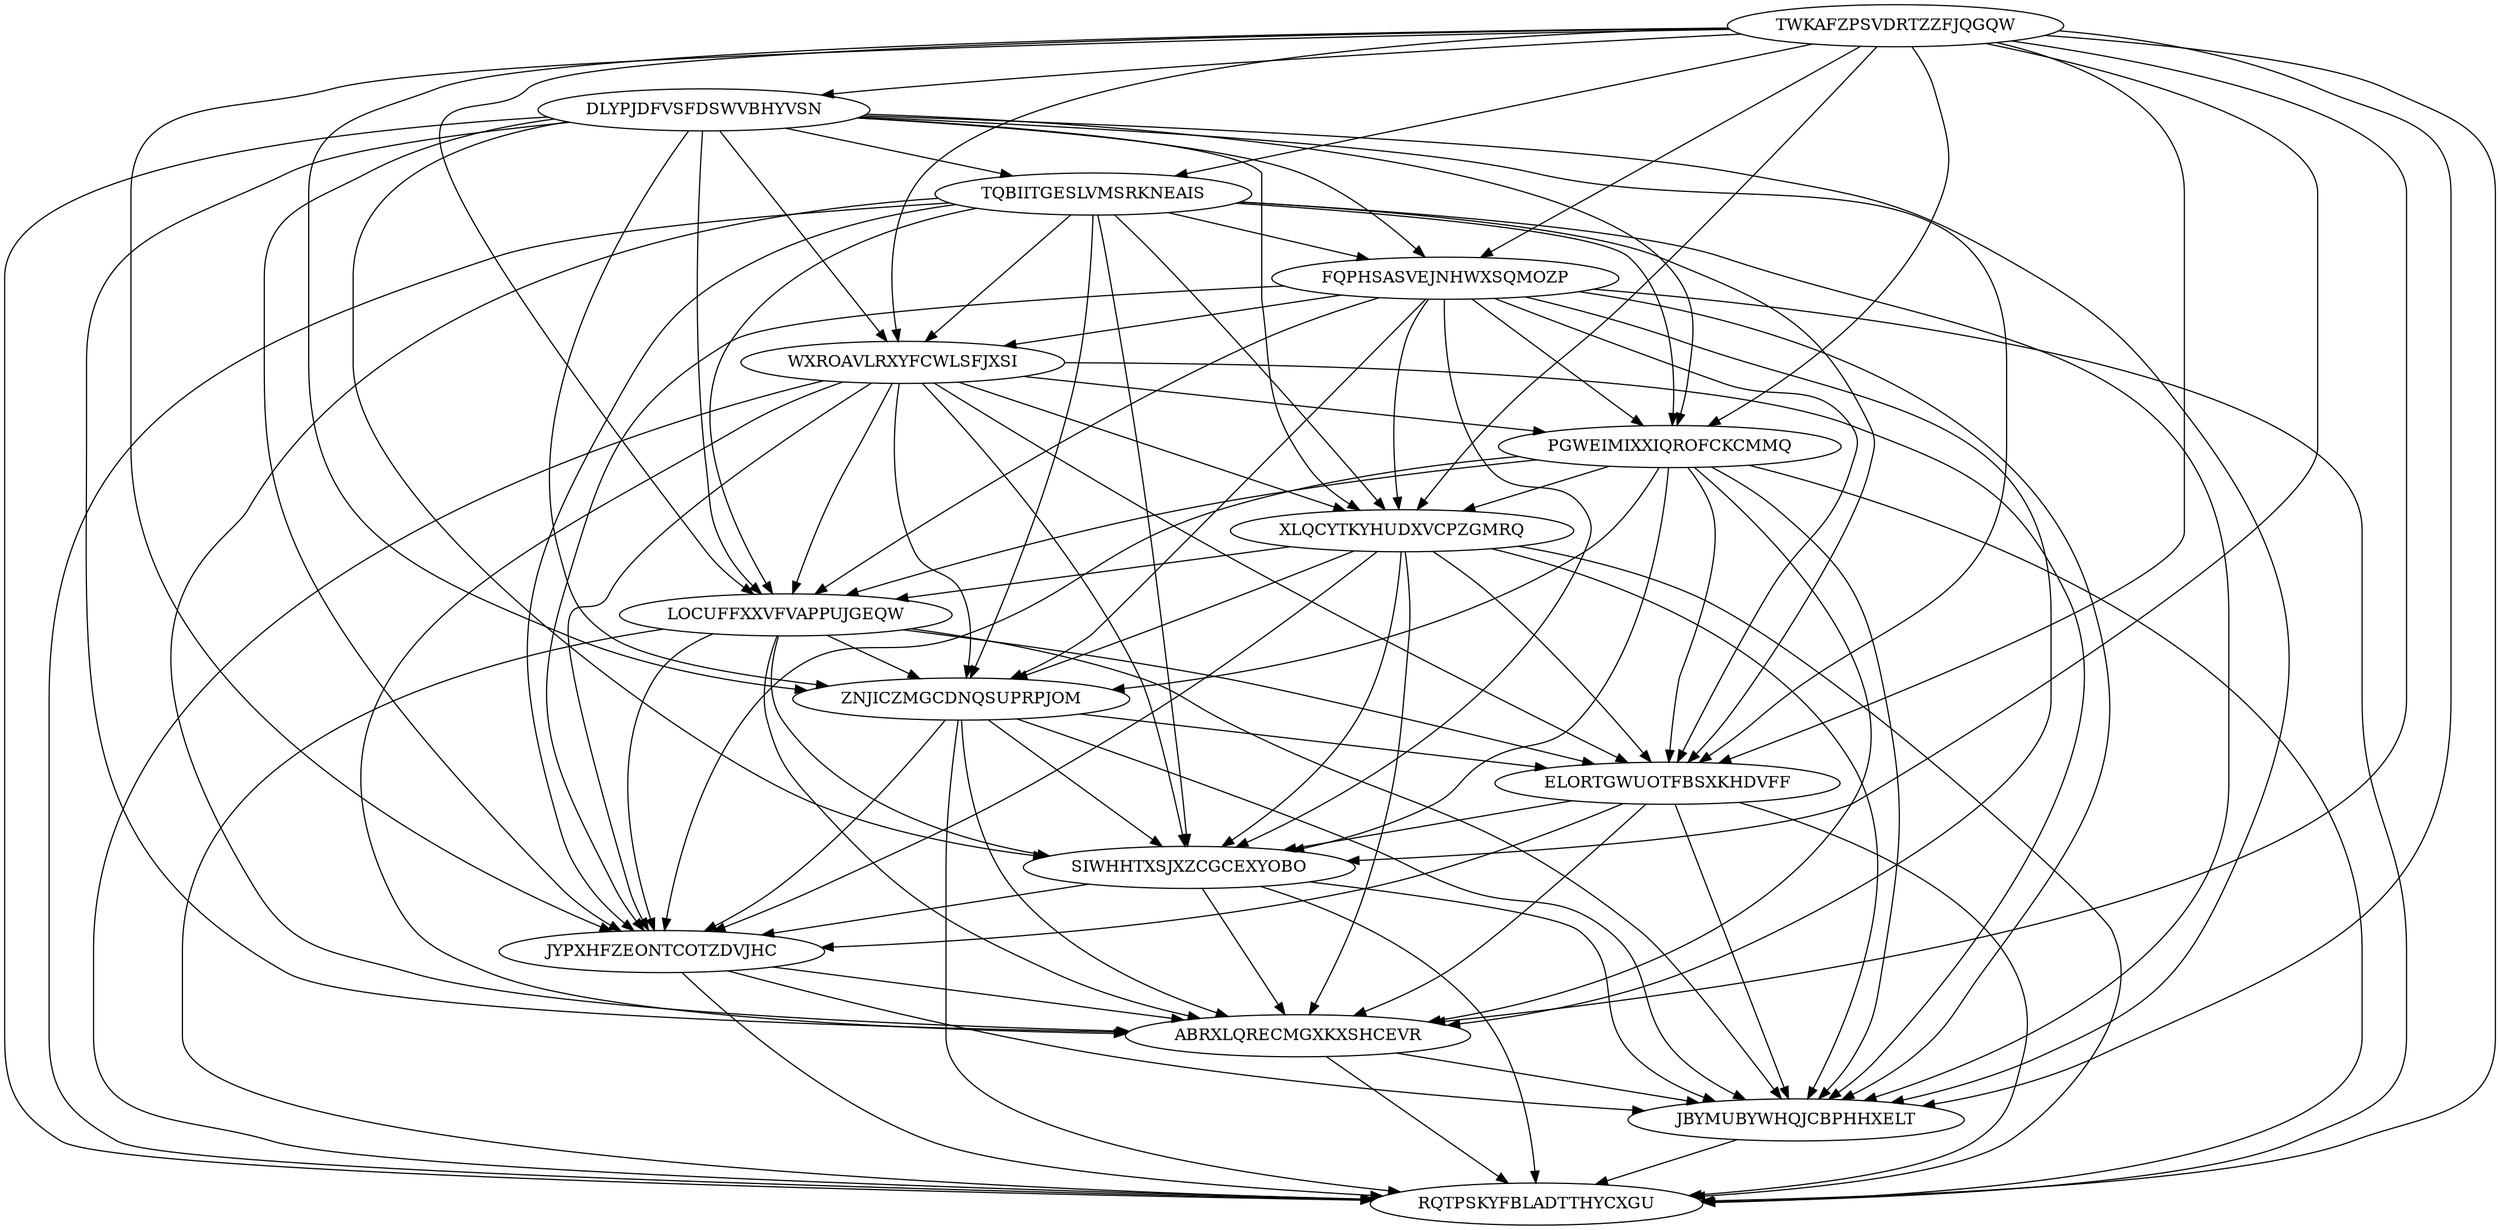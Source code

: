 digraph N15M105 {
	TWKAFZPSVDRTZZFJQGQW	[Weight=12];
	DLYPJDFVSFDSWVBHYVSN	[Weight=16];
	TQBIITGESLVMSRKNEAIS	[Weight=16];
	FQPHSASVEJNHWXSQMOZP	[Weight=19];
	WXROAVLRXYFCWLSFJXSI	[Weight=13];
	PGWEIMIXXIQROFCKCMMQ	[Weight=14];
	XLQCYTKYHUDXVCPZGMRQ	[Weight=17];
	LOCUFFXXVFVAPPUJGEQW	[Weight=20];
	ZNJICZMGCDNQSUPRPJOM	[Weight=17];
	ELORTGWUOTFBSXKHDVFF	[Weight=16];
	SIWHHTXSJXZCGCEXYOBO	[Weight=12];
	JYPXHFZEONTCOTZDVJHC	[Weight=16];
	ABRXLQRECMGXKXSHCEVR	[Weight=14];
	JBYMUBYWHQJCBPHHXELT	[Weight=10];
	RQTPSKYFBLADTTHYCXGU	[Weight=17];
	FQPHSASVEJNHWXSQMOZP -> ELORTGWUOTFBSXKHDVFF [Weight=19];
	XLQCYTKYHUDXVCPZGMRQ -> LOCUFFXXVFVAPPUJGEQW [Weight=16];
	ELORTGWUOTFBSXKHDVFF -> JBYMUBYWHQJCBPHHXELT [Weight=11];
	TQBIITGESLVMSRKNEAIS -> XLQCYTKYHUDXVCPZGMRQ [Weight=16];
	WXROAVLRXYFCWLSFJXSI -> LOCUFFXXVFVAPPUJGEQW [Weight=12];
	ZNJICZMGCDNQSUPRPJOM -> RQTPSKYFBLADTTHYCXGU [Weight=12];
	DLYPJDFVSFDSWVBHYVSN -> PGWEIMIXXIQROFCKCMMQ [Weight=11];
	WXROAVLRXYFCWLSFJXSI -> ABRXLQRECMGXKXSHCEVR [Weight=19];
	JYPXHFZEONTCOTZDVJHC -> ABRXLQRECMGXKXSHCEVR [Weight=18];
	LOCUFFXXVFVAPPUJGEQW -> RQTPSKYFBLADTTHYCXGU [Weight=19];
	PGWEIMIXXIQROFCKCMMQ -> ABRXLQRECMGXKXSHCEVR [Weight=14];
	LOCUFFXXVFVAPPUJGEQW -> JBYMUBYWHQJCBPHHXELT [Weight=19];
	ZNJICZMGCDNQSUPRPJOM -> JBYMUBYWHQJCBPHHXELT [Weight=17];
	SIWHHTXSJXZCGCEXYOBO -> ABRXLQRECMGXKXSHCEVR [Weight=11];
	FQPHSASVEJNHWXSQMOZP -> ZNJICZMGCDNQSUPRPJOM [Weight=18];
	ELORTGWUOTFBSXKHDVFF -> JYPXHFZEONTCOTZDVJHC [Weight=14];
	LOCUFFXXVFVAPPUJGEQW -> ELORTGWUOTFBSXKHDVFF [Weight=17];
	FQPHSASVEJNHWXSQMOZP -> PGWEIMIXXIQROFCKCMMQ [Weight=14];
	JYPXHFZEONTCOTZDVJHC -> RQTPSKYFBLADTTHYCXGU [Weight=11];
	XLQCYTKYHUDXVCPZGMRQ -> ZNJICZMGCDNQSUPRPJOM [Weight=11];
	TQBIITGESLVMSRKNEAIS -> RQTPSKYFBLADTTHYCXGU [Weight=12];
	TQBIITGESLVMSRKNEAIS -> JYPXHFZEONTCOTZDVJHC [Weight=15];
	SIWHHTXSJXZCGCEXYOBO -> RQTPSKYFBLADTTHYCXGU [Weight=13];
	TWKAFZPSVDRTZZFJQGQW -> TQBIITGESLVMSRKNEAIS [Weight=10];
	SIWHHTXSJXZCGCEXYOBO -> JYPXHFZEONTCOTZDVJHC [Weight=11];
	TWKAFZPSVDRTZZFJQGQW -> PGWEIMIXXIQROFCKCMMQ [Weight=10];
	WXROAVLRXYFCWLSFJXSI -> JBYMUBYWHQJCBPHHXELT [Weight=11];
	WXROAVLRXYFCWLSFJXSI -> SIWHHTXSJXZCGCEXYOBO [Weight=19];
	DLYPJDFVSFDSWVBHYVSN -> JYPXHFZEONTCOTZDVJHC [Weight=17];
	PGWEIMIXXIQROFCKCMMQ -> SIWHHTXSJXZCGCEXYOBO [Weight=18];
	DLYPJDFVSFDSWVBHYVSN -> ELORTGWUOTFBSXKHDVFF [Weight=16];
	TWKAFZPSVDRTZZFJQGQW -> JBYMUBYWHQJCBPHHXELT [Weight=19];
	TQBIITGESLVMSRKNEAIS -> WXROAVLRXYFCWLSFJXSI [Weight=14];
	FQPHSASVEJNHWXSQMOZP -> WXROAVLRXYFCWLSFJXSI [Weight=10];
	ABRXLQRECMGXKXSHCEVR -> JBYMUBYWHQJCBPHHXELT [Weight=15];
	TWKAFZPSVDRTZZFJQGQW -> FQPHSASVEJNHWXSQMOZP [Weight=12];
	TWKAFZPSVDRTZZFJQGQW -> ZNJICZMGCDNQSUPRPJOM [Weight=20];
	XLQCYTKYHUDXVCPZGMRQ -> ELORTGWUOTFBSXKHDVFF [Weight=11];
	FQPHSASVEJNHWXSQMOZP -> ABRXLQRECMGXKXSHCEVR [Weight=16];
	TWKAFZPSVDRTZZFJQGQW -> ELORTGWUOTFBSXKHDVFF [Weight=17];
	FQPHSASVEJNHWXSQMOZP -> JBYMUBYWHQJCBPHHXELT [Weight=17];
	PGWEIMIXXIQROFCKCMMQ -> LOCUFFXXVFVAPPUJGEQW [Weight=18];
	FQPHSASVEJNHWXSQMOZP -> LOCUFFXXVFVAPPUJGEQW [Weight=20];
	LOCUFFXXVFVAPPUJGEQW -> ZNJICZMGCDNQSUPRPJOM [Weight=18];
	ELORTGWUOTFBSXKHDVFF -> RQTPSKYFBLADTTHYCXGU [Weight=18];
	ZNJICZMGCDNQSUPRPJOM -> ELORTGWUOTFBSXKHDVFF [Weight=16];
	LOCUFFXXVFVAPPUJGEQW -> SIWHHTXSJXZCGCEXYOBO [Weight=16];
	TQBIITGESLVMSRKNEAIS -> ABRXLQRECMGXKXSHCEVR [Weight=20];
	ZNJICZMGCDNQSUPRPJOM -> JYPXHFZEONTCOTZDVJHC [Weight=11];
	DLYPJDFVSFDSWVBHYVSN -> XLQCYTKYHUDXVCPZGMRQ [Weight=13];
	TWKAFZPSVDRTZZFJQGQW -> ABRXLQRECMGXKXSHCEVR [Weight=13];
	TQBIITGESLVMSRKNEAIS -> LOCUFFXXVFVAPPUJGEQW [Weight=13];
	FQPHSASVEJNHWXSQMOZP -> RQTPSKYFBLADTTHYCXGU [Weight=10];
	WXROAVLRXYFCWLSFJXSI -> ELORTGWUOTFBSXKHDVFF [Weight=10];
	ELORTGWUOTFBSXKHDVFF -> ABRXLQRECMGXKXSHCEVR [Weight=19];
	TWKAFZPSVDRTZZFJQGQW -> RQTPSKYFBLADTTHYCXGU [Weight=19];
	DLYPJDFVSFDSWVBHYVSN -> ABRXLQRECMGXKXSHCEVR [Weight=13];
	TWKAFZPSVDRTZZFJQGQW -> LOCUFFXXVFVAPPUJGEQW [Weight=20];
	DLYPJDFVSFDSWVBHYVSN -> TQBIITGESLVMSRKNEAIS [Weight=19];
	XLQCYTKYHUDXVCPZGMRQ -> JYPXHFZEONTCOTZDVJHC [Weight=18];
	ZNJICZMGCDNQSUPRPJOM -> SIWHHTXSJXZCGCEXYOBO [Weight=16];
	ABRXLQRECMGXKXSHCEVR -> RQTPSKYFBLADTTHYCXGU [Weight=10];
	JYPXHFZEONTCOTZDVJHC -> JBYMUBYWHQJCBPHHXELT [Weight=10];
	LOCUFFXXVFVAPPUJGEQW -> JYPXHFZEONTCOTZDVJHC [Weight=13];
	XLQCYTKYHUDXVCPZGMRQ -> ABRXLQRECMGXKXSHCEVR [Weight=16];
	TQBIITGESLVMSRKNEAIS -> JBYMUBYWHQJCBPHHXELT [Weight=17];
	ZNJICZMGCDNQSUPRPJOM -> ABRXLQRECMGXKXSHCEVR [Weight=14];
	FQPHSASVEJNHWXSQMOZP -> XLQCYTKYHUDXVCPZGMRQ [Weight=17];
	PGWEIMIXXIQROFCKCMMQ -> JBYMUBYWHQJCBPHHXELT [Weight=17];
	TQBIITGESLVMSRKNEAIS -> ZNJICZMGCDNQSUPRPJOM [Weight=20];
	FQPHSASVEJNHWXSQMOZP -> JYPXHFZEONTCOTZDVJHC [Weight=18];
	PGWEIMIXXIQROFCKCMMQ -> JYPXHFZEONTCOTZDVJHC [Weight=16];
	XLQCYTKYHUDXVCPZGMRQ -> RQTPSKYFBLADTTHYCXGU [Weight=14];
	WXROAVLRXYFCWLSFJXSI -> JYPXHFZEONTCOTZDVJHC [Weight=18];
	PGWEIMIXXIQROFCKCMMQ -> ZNJICZMGCDNQSUPRPJOM [Weight=20];
	XLQCYTKYHUDXVCPZGMRQ -> SIWHHTXSJXZCGCEXYOBO [Weight=10];
	WXROAVLRXYFCWLSFJXSI -> XLQCYTKYHUDXVCPZGMRQ [Weight=11];
	WXROAVLRXYFCWLSFJXSI -> RQTPSKYFBLADTTHYCXGU [Weight=20];
	DLYPJDFVSFDSWVBHYVSN -> FQPHSASVEJNHWXSQMOZP [Weight=14];
	WXROAVLRXYFCWLSFJXSI -> PGWEIMIXXIQROFCKCMMQ [Weight=11];
	WXROAVLRXYFCWLSFJXSI -> ZNJICZMGCDNQSUPRPJOM [Weight=17];
	DLYPJDFVSFDSWVBHYVSN -> JBYMUBYWHQJCBPHHXELT [Weight=18];
	LOCUFFXXVFVAPPUJGEQW -> ABRXLQRECMGXKXSHCEVR [Weight=18];
	TWKAFZPSVDRTZZFJQGQW -> XLQCYTKYHUDXVCPZGMRQ [Weight=14];
	DLYPJDFVSFDSWVBHYVSN -> RQTPSKYFBLADTTHYCXGU [Weight=18];
	PGWEIMIXXIQROFCKCMMQ -> XLQCYTKYHUDXVCPZGMRQ [Weight=14];
	PGWEIMIXXIQROFCKCMMQ -> ELORTGWUOTFBSXKHDVFF [Weight=14];
	DLYPJDFVSFDSWVBHYVSN -> ZNJICZMGCDNQSUPRPJOM [Weight=17];
	XLQCYTKYHUDXVCPZGMRQ -> JBYMUBYWHQJCBPHHXELT [Weight=18];
	DLYPJDFVSFDSWVBHYVSN -> WXROAVLRXYFCWLSFJXSI [Weight=13];
	TQBIITGESLVMSRKNEAIS -> ELORTGWUOTFBSXKHDVFF [Weight=10];
	SIWHHTXSJXZCGCEXYOBO -> JBYMUBYWHQJCBPHHXELT [Weight=13];
	TQBIITGESLVMSRKNEAIS -> PGWEIMIXXIQROFCKCMMQ [Weight=19];
	TQBIITGESLVMSRKNEAIS -> FQPHSASVEJNHWXSQMOZP [Weight=15];
	DLYPJDFVSFDSWVBHYVSN -> SIWHHTXSJXZCGCEXYOBO [Weight=13];
	FQPHSASVEJNHWXSQMOZP -> SIWHHTXSJXZCGCEXYOBO [Weight=20];
	TQBIITGESLVMSRKNEAIS -> SIWHHTXSJXZCGCEXYOBO [Weight=11];
	ELORTGWUOTFBSXKHDVFF -> SIWHHTXSJXZCGCEXYOBO [Weight=19];
	TWKAFZPSVDRTZZFJQGQW -> WXROAVLRXYFCWLSFJXSI [Weight=11];
	PGWEIMIXXIQROFCKCMMQ -> RQTPSKYFBLADTTHYCXGU [Weight=20];
	DLYPJDFVSFDSWVBHYVSN -> LOCUFFXXVFVAPPUJGEQW [Weight=18];
	TWKAFZPSVDRTZZFJQGQW -> JYPXHFZEONTCOTZDVJHC [Weight=11];
	TWKAFZPSVDRTZZFJQGQW -> DLYPJDFVSFDSWVBHYVSN [Weight=10];
	TWKAFZPSVDRTZZFJQGQW -> SIWHHTXSJXZCGCEXYOBO [Weight=12];
	JBYMUBYWHQJCBPHHXELT -> RQTPSKYFBLADTTHYCXGU [Weight=19];
}
